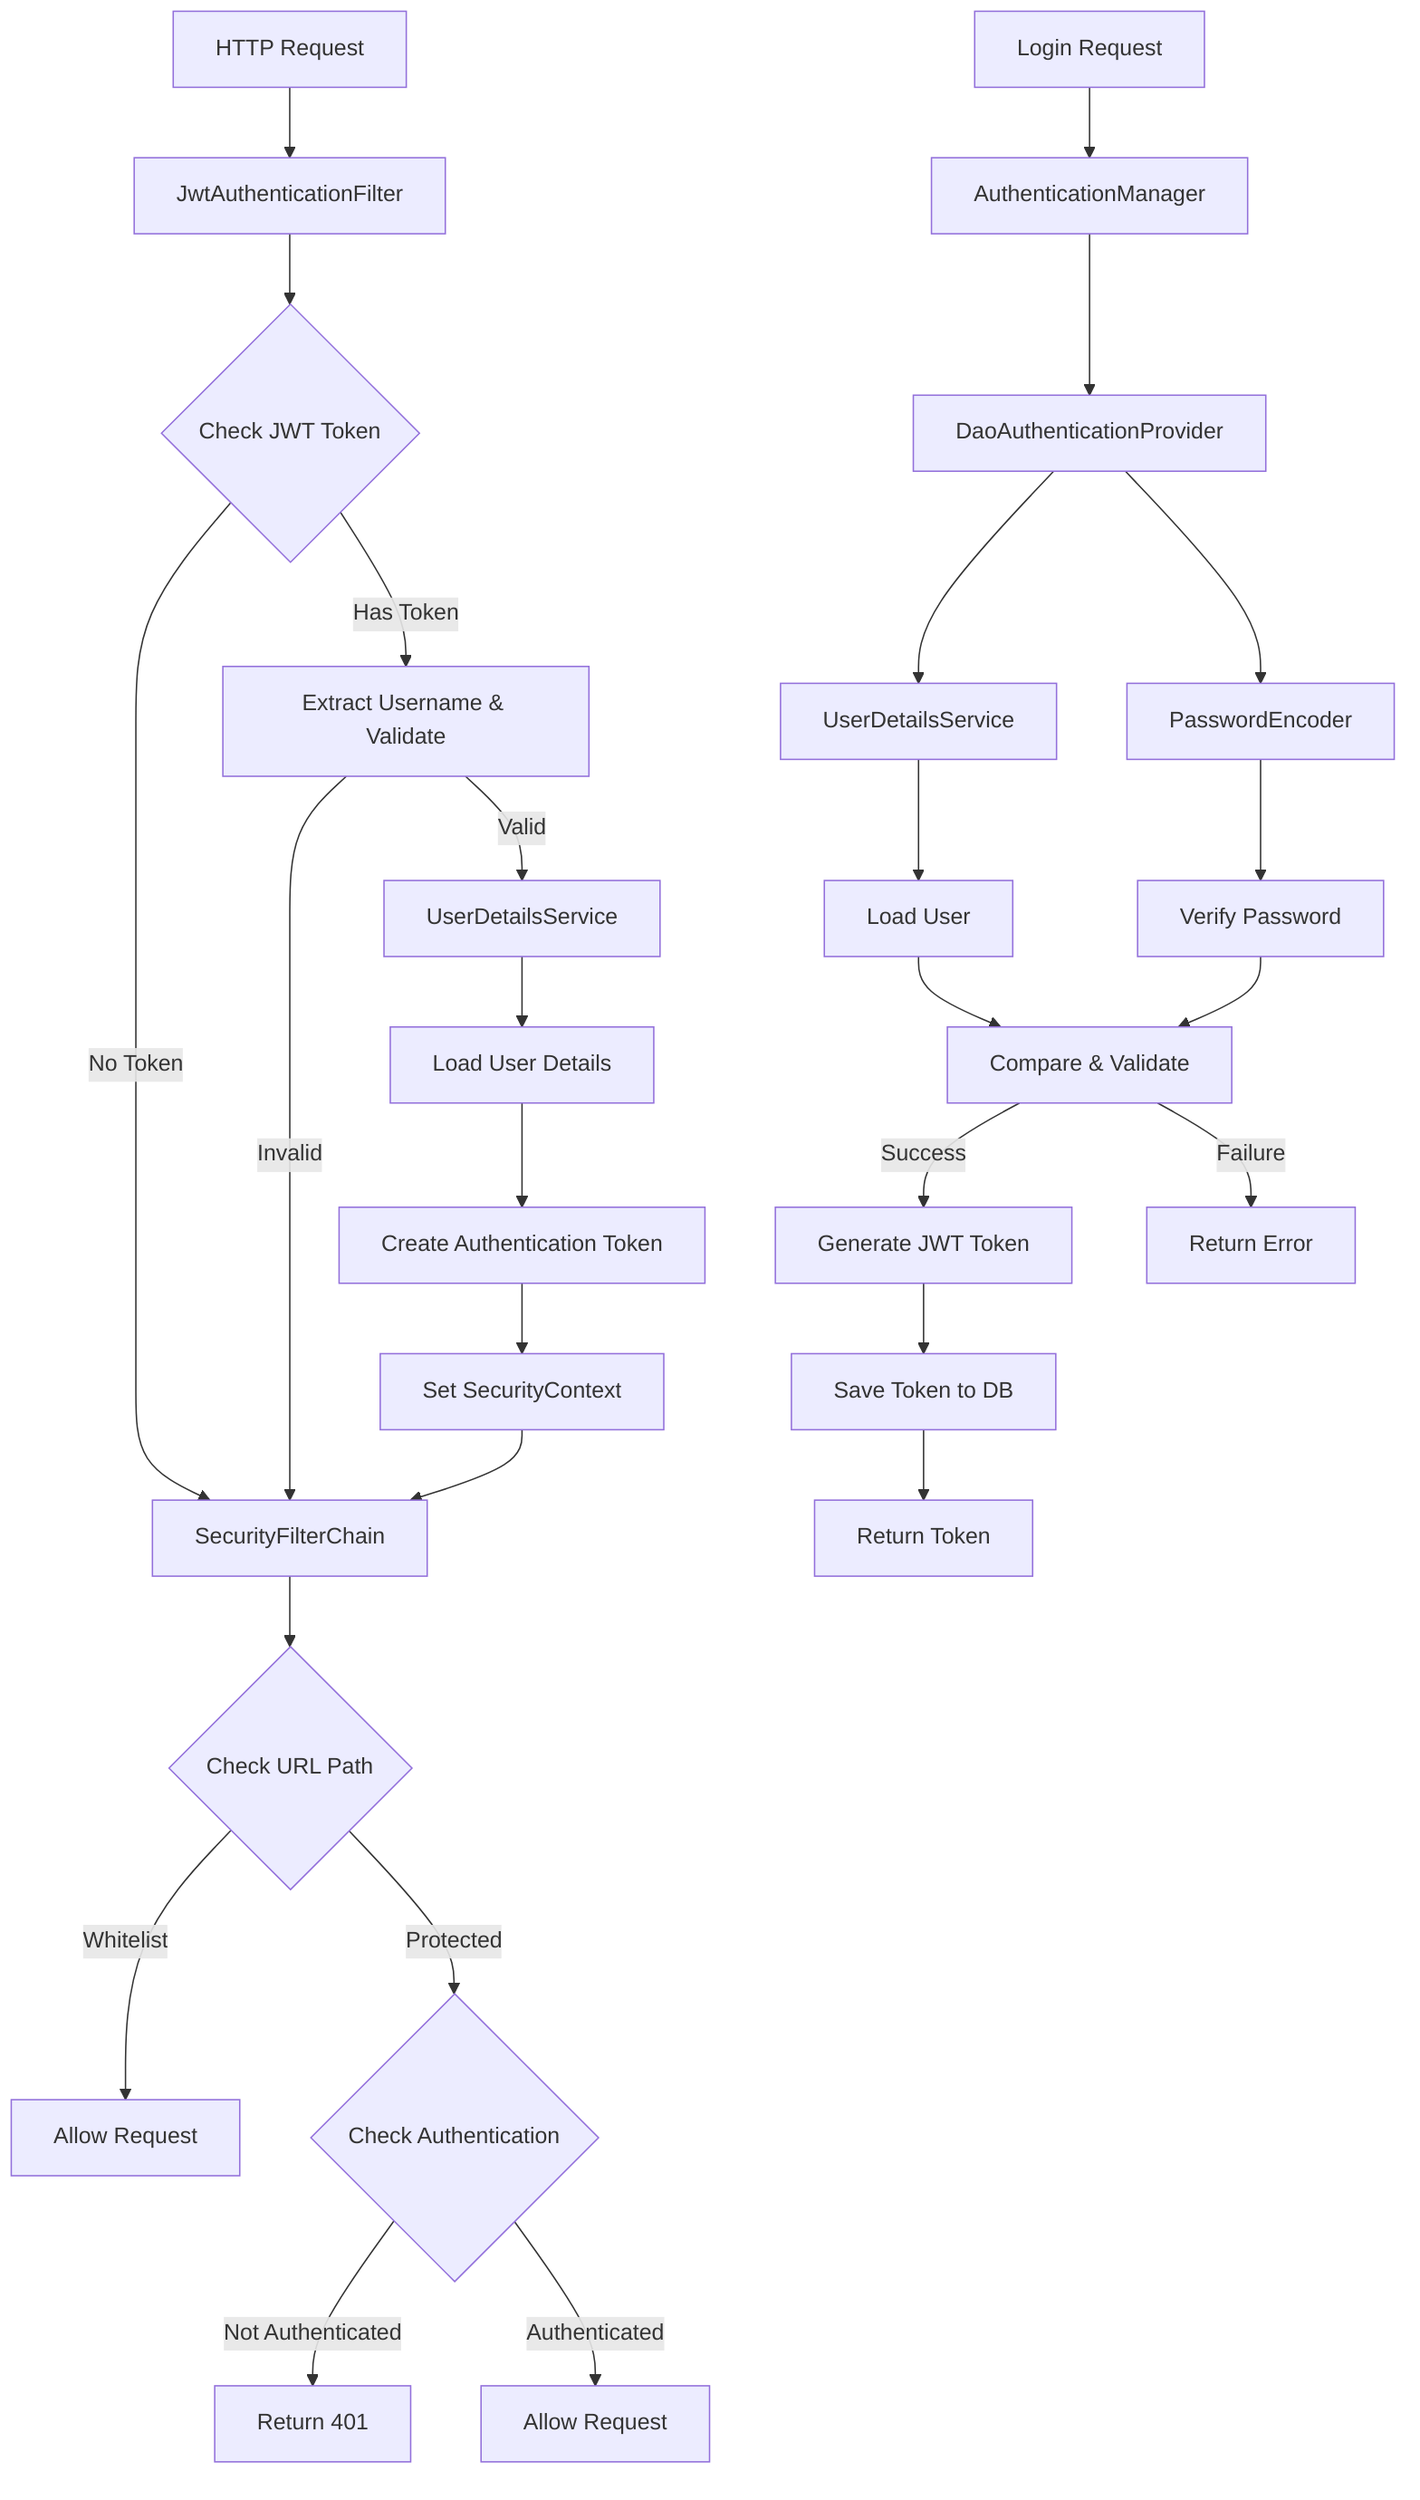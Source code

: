 graph TD
    A[HTTP Request] --> B[JwtAuthenticationFilter]
    B --> C{Check JWT Token}
    C -->|No Token| D[SecurityFilterChain]
    C -->|Has Token| E[Extract Username & Validate]
    E -->|Invalid| D
    E -->|Valid| F[UserDetailsService]
    F --> G[Load User Details]
    G --> H[Create Authentication Token]
    H --> I[Set SecurityContext]
    I --> D
    D --> J{Check URL Path}
    J -->|Whitelist| K[Allow Request]
    J -->|Protected| L{Check Authentication}
    L -->|Not Authenticated| M[Return 401]
    L -->|Authenticated| N[Allow Request]
    
    %% Login Flow
    O[Login Request] --> P[AuthenticationManager]
    P --> Q[DaoAuthenticationProvider]
    Q --> R[UserDetailsService]
    R --> S[Load User]
    Q --> T[PasswordEncoder]
    T --> U[Verify Password]
    S --> V[Compare & Validate]
    U --> V
    V -->|Success| W[Generate JWT Token]
    W --> X[Save Token to DB]
    X --> Y[Return Token]
    V -->|Failure| Z[Return Error]